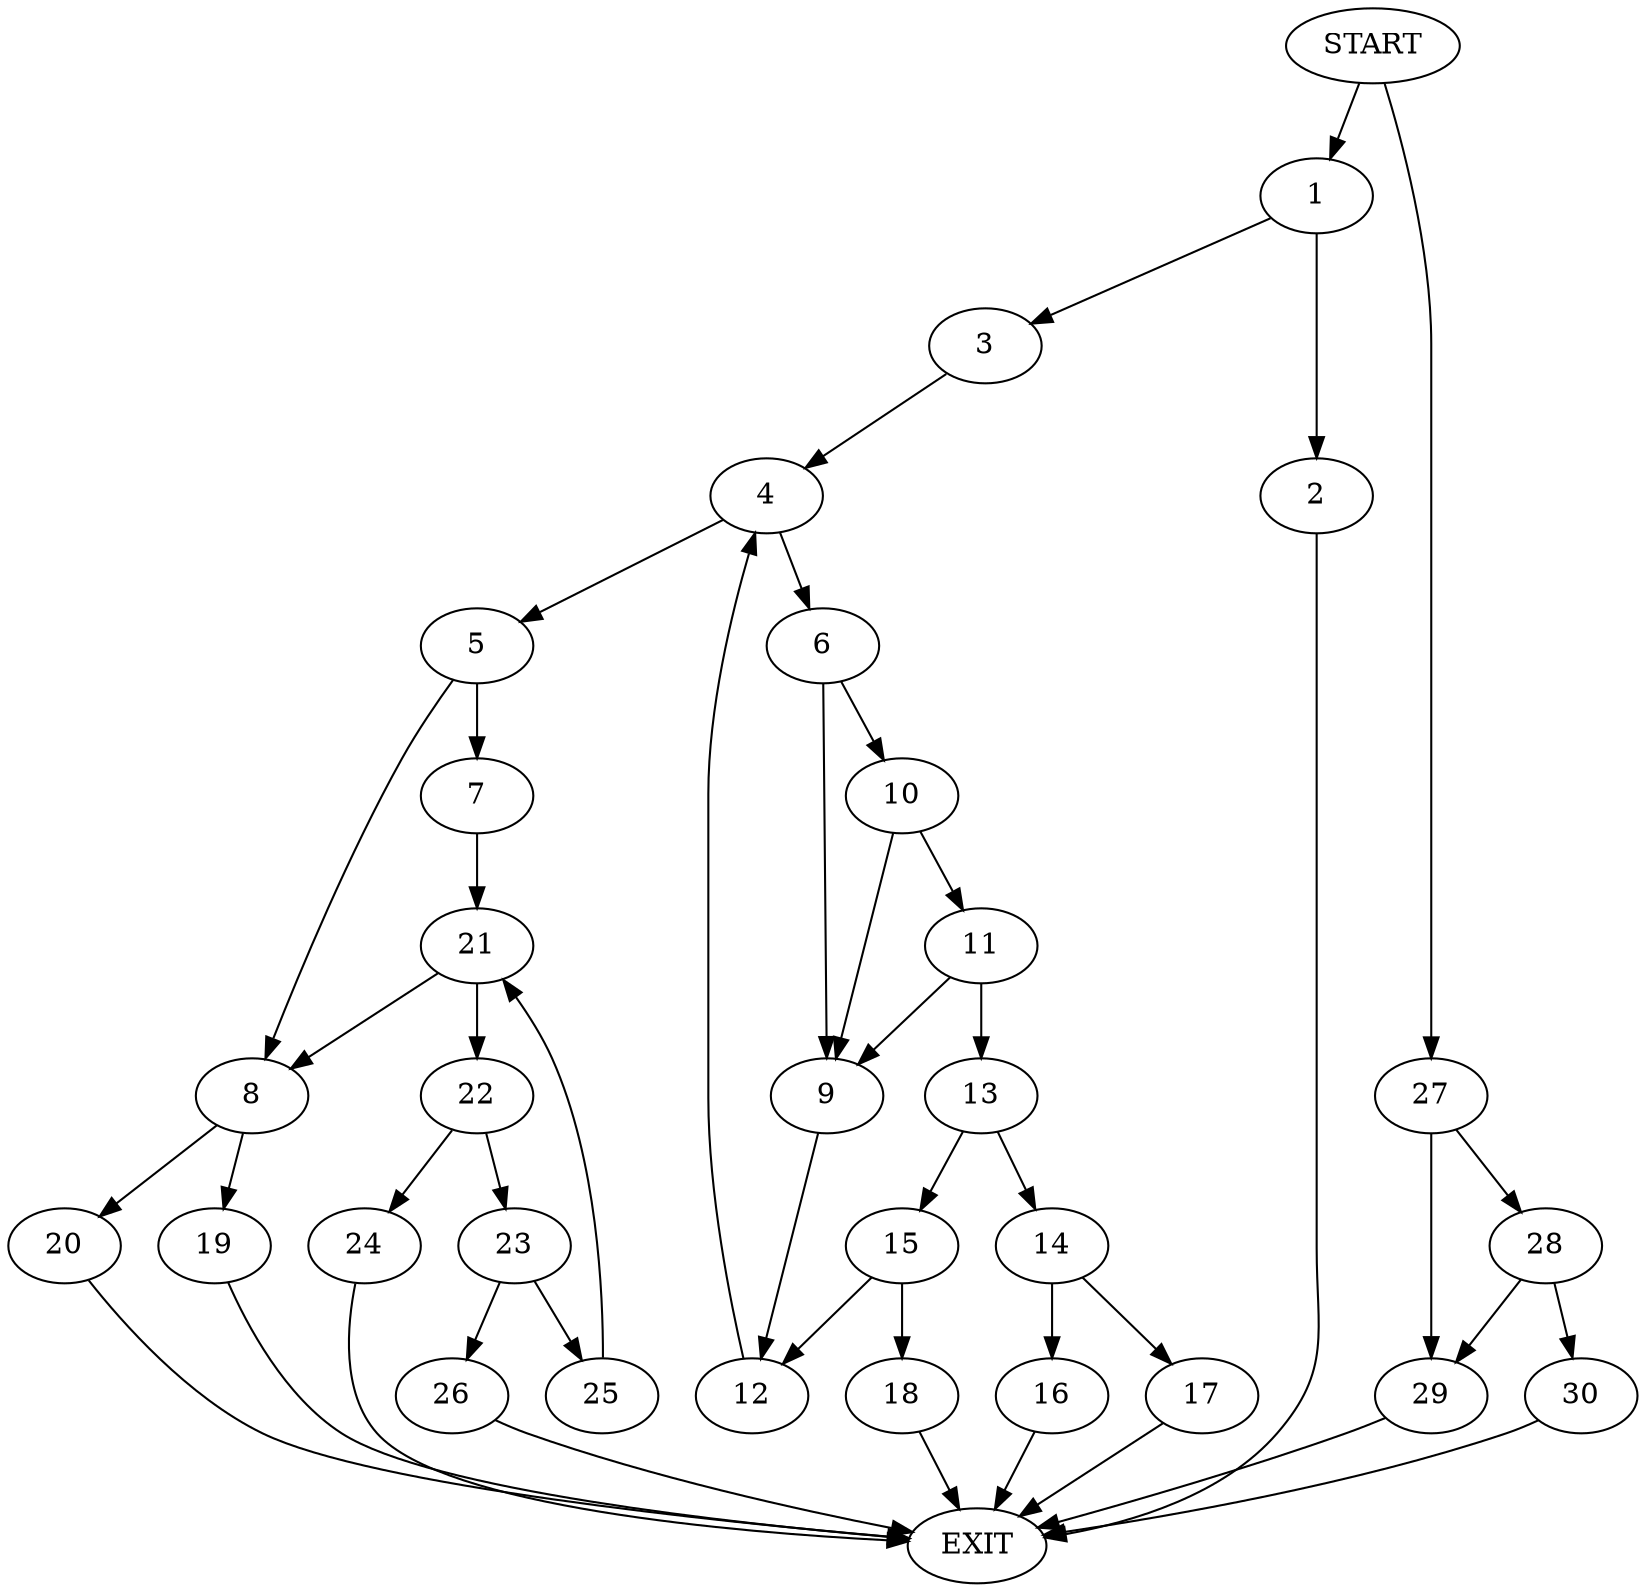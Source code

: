 digraph {
0 [label="START"]
31 [label="EXIT"]
0 -> 1
1 -> 2
1 -> 3
2 -> 31
3 -> 4
4 -> 5
4 -> 6
5 -> 7
5 -> 8
6 -> 9
6 -> 10
10 -> 11
10 -> 9
9 -> 12
11 -> 13
11 -> 9
13 -> 14
13 -> 15
12 -> 4
14 -> 16
14 -> 17
15 -> 18
15 -> 12
18 -> 31
16 -> 31
17 -> 31
8 -> 19
8 -> 20
7 -> 21
21 -> 8
21 -> 22
22 -> 23
22 -> 24
23 -> 25
23 -> 26
24 -> 31
25 -> 21
26 -> 31
20 -> 31
19 -> 31
0 -> 27
27 -> 28
27 -> 29
28 -> 30
28 -> 29
29 -> 31
30 -> 31
}
